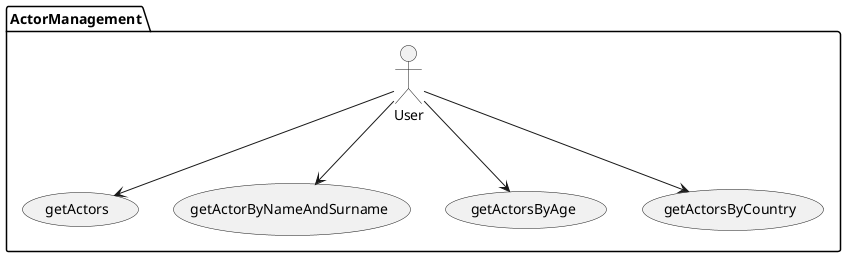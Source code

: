@startuml
    package ActorManagement {
        User --> (getActors)
        User --> (getActorByNameAndSurname)
        User --> (getActorsByAge)
        User --> (getActorsByCountry)
    }
@enduml